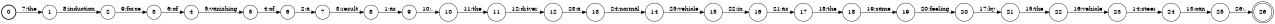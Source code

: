 digraph FST {
rankdir = LR;
size = "8.5,11";
label = "";
center = 1;
orientation = Portrait;
ranksep = "0.4";
nodesep = "0.25";
0 [label = "0", shape = circle, style = bold, fontsize = 14]
	0 -> 1 [label = "7:the", fontsize = 14];
1 [label = "1", shape = circle, style = solid, fontsize = 14]
	1 -> 2 [label = "8:induction", fontsize = 14];
2 [label = "2", shape = circle, style = solid, fontsize = 14]
	2 -> 3 [label = "9:force", fontsize = 14];
3 [label = "3", shape = circle, style = solid, fontsize = 14]
	3 -> 4 [label = "6:of", fontsize = 14];
4 [label = "4", shape = circle, style = solid, fontsize = 14]
	4 -> 5 [label = "5:vanishing", fontsize = 14];
5 [label = "5", shape = circle, style = solid, fontsize = 14]
	5 -> 6 [label = "4:of", fontsize = 14];
6 [label = "6", shape = circle, style = solid, fontsize = 14]
	6 -> 7 [label = "2:a", fontsize = 14];
7 [label = "7", shape = circle, style = solid, fontsize = 14]
	7 -> 8 [label = "3:result", fontsize = 14];
8 [label = "8", shape = circle, style = solid, fontsize = 14]
	8 -> 9 [label = "1:as", fontsize = 14];
9 [label = "9", shape = circle, style = solid, fontsize = 14]
	9 -> 10 [label = "10:,", fontsize = 14];
10 [label = "10", shape = circle, style = solid, fontsize = 14]
	10 -> 11 [label = "11:the", fontsize = 14];
11 [label = "11", shape = circle, style = solid, fontsize = 14]
	11 -> 12 [label = "12:driver", fontsize = 14];
12 [label = "12", shape = circle, style = solid, fontsize = 14]
	12 -> 13 [label = "23:a", fontsize = 14];
13 [label = "13", shape = circle, style = solid, fontsize = 14]
	13 -> 14 [label = "24:normal", fontsize = 14];
14 [label = "14", shape = circle, style = solid, fontsize = 14]
	14 -> 15 [label = "25:vehicle", fontsize = 14];
15 [label = "15", shape = circle, style = solid, fontsize = 14]
	15 -> 16 [label = "22:in", fontsize = 14];
16 [label = "16", shape = circle, style = solid, fontsize = 14]
	16 -> 17 [label = "21:as", fontsize = 14];
17 [label = "17", shape = circle, style = solid, fontsize = 14]
	17 -> 18 [label = "18:the", fontsize = 14];
18 [label = "18", shape = circle, style = solid, fontsize = 14]
	18 -> 19 [label = "19:same", fontsize = 14];
19 [label = "19", shape = circle, style = solid, fontsize = 14]
	19 -> 20 [label = "20:feeling", fontsize = 14];
20 [label = "20", shape = circle, style = solid, fontsize = 14]
	20 -> 21 [label = "17:by", fontsize = 14];
21 [label = "21", shape = circle, style = solid, fontsize = 14]
	21 -> 22 [label = "15:the", fontsize = 14];
22 [label = "22", shape = circle, style = solid, fontsize = 14]
	22 -> 23 [label = "16:vehicle", fontsize = 14];
23 [label = "23", shape = circle, style = solid, fontsize = 14]
	23 -> 24 [label = "14:steer", fontsize = 14];
24 [label = "24", shape = circle, style = solid, fontsize = 14]
	24 -> 25 [label = "13:can", fontsize = 14];
25 [label = "25", shape = circle, style = solid, fontsize = 14]
	25 -> 26 [label = "26:.", fontsize = 14];
26 [label = "26", shape = doublecircle, style = solid, fontsize = 14]
}
